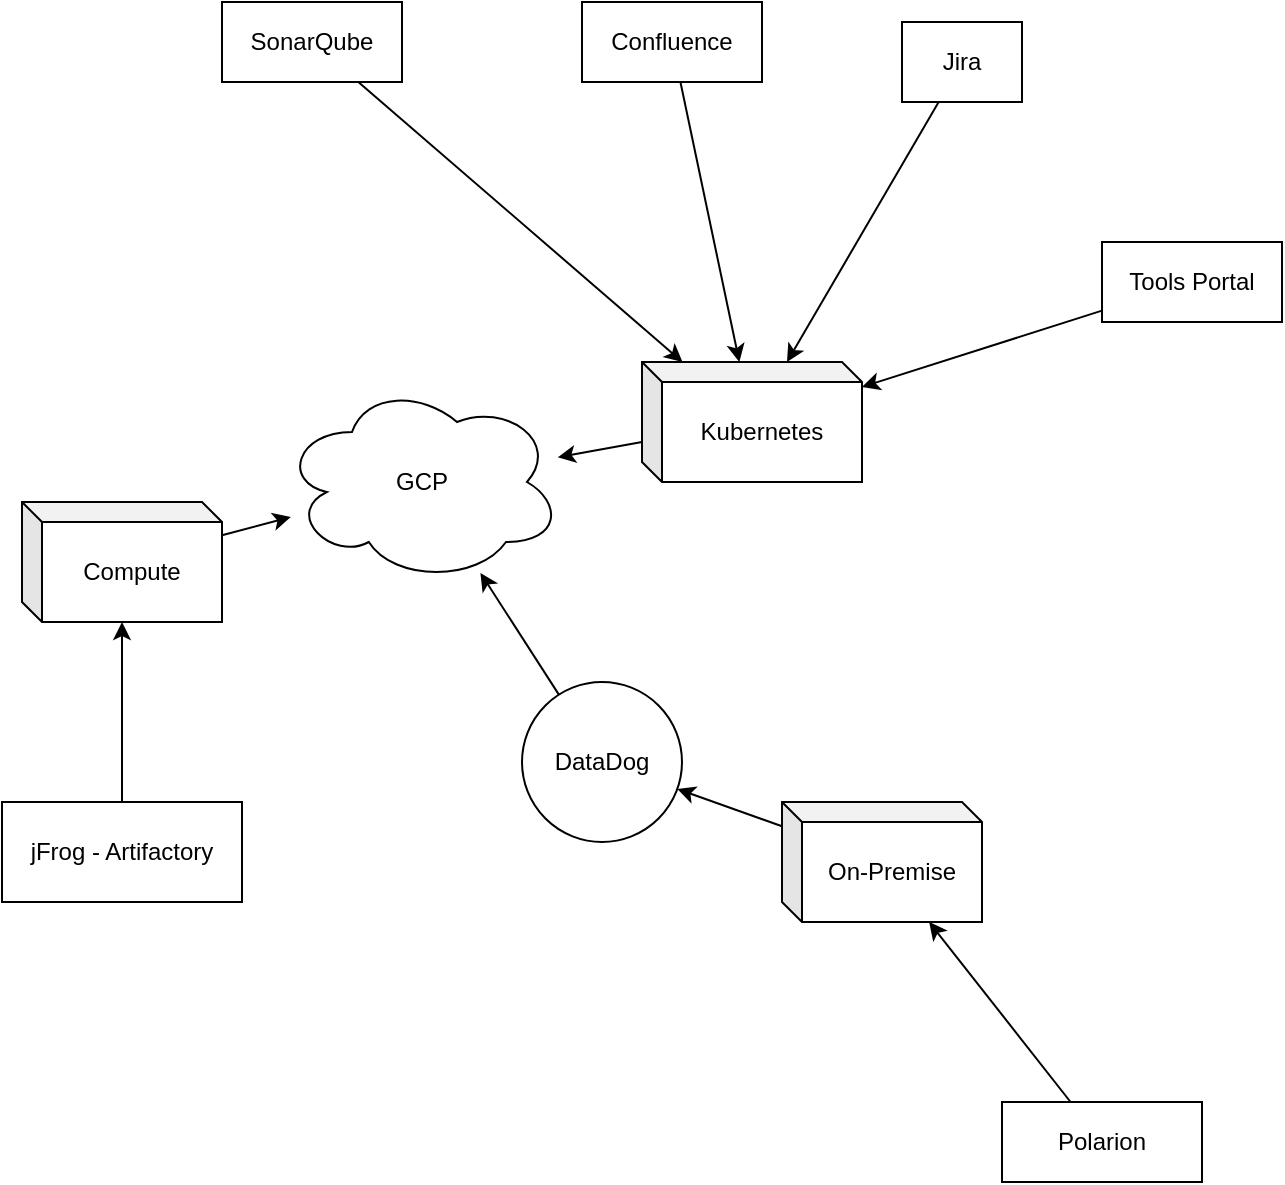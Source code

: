 <mxfile version="24.7.10">
  <diagram name="Page-1" id="t0HAGMEWk1PGnPud9-cK">
    <mxGraphModel dx="1386" dy="783" grid="1" gridSize="10" guides="1" tooltips="1" connect="1" arrows="1" fold="1" page="1" pageScale="1" pageWidth="850" pageHeight="1100" math="0" shadow="0">
      <root>
        <mxCell id="0" />
        <mxCell id="1" parent="0" />
        <mxCell id="OSKH0DfVaSWMa6SUT9Fs-21" style="rounded=0;orthogonalLoop=1;jettySize=auto;html=1;" edge="1" parent="1" source="OSKH0DfVaSWMa6SUT9Fs-1" target="OSKH0DfVaSWMa6SUT9Fs-2">
          <mxGeometry relative="1" as="geometry" />
        </mxCell>
        <mxCell id="OSKH0DfVaSWMa6SUT9Fs-1" value="DataDog" style="ellipse;whiteSpace=wrap;html=1;aspect=fixed;" vertex="1" parent="1">
          <mxGeometry x="330" y="390" width="80" height="80" as="geometry" />
        </mxCell>
        <mxCell id="OSKH0DfVaSWMa6SUT9Fs-2" value="GCP" style="ellipse;shape=cloud;whiteSpace=wrap;html=1;" vertex="1" parent="1">
          <mxGeometry x="210" y="240" width="140" height="100" as="geometry" />
        </mxCell>
        <mxCell id="OSKH0DfVaSWMa6SUT9Fs-14" style="rounded=0;orthogonalLoop=1;jettySize=auto;html=1;" edge="1" parent="1" source="OSKH0DfVaSWMa6SUT9Fs-4" target="OSKH0DfVaSWMa6SUT9Fs-10">
          <mxGeometry relative="1" as="geometry" />
        </mxCell>
        <mxCell id="OSKH0DfVaSWMa6SUT9Fs-4" value="SonarQube" style="shape=label;whiteSpace=wrap;html=1;boundedLbl=1;backgroundOutline=1;darkOpacity=0.05;darkOpacity2=0.1;rounded=0;" vertex="1" parent="1">
          <mxGeometry x="180" y="50" width="90" height="40" as="geometry" />
        </mxCell>
        <mxCell id="OSKH0DfVaSWMa6SUT9Fs-15" style="rounded=0;orthogonalLoop=1;jettySize=auto;html=1;" edge="1" parent="1" source="OSKH0DfVaSWMa6SUT9Fs-5" target="OSKH0DfVaSWMa6SUT9Fs-10">
          <mxGeometry relative="1" as="geometry" />
        </mxCell>
        <mxCell id="OSKH0DfVaSWMa6SUT9Fs-5" value="Confluence" style="shape=label;whiteSpace=wrap;html=1;boundedLbl=1;backgroundOutline=1;darkOpacity=0.05;darkOpacity2=0.1;rounded=0;" vertex="1" parent="1">
          <mxGeometry x="360" y="50" width="90" height="40" as="geometry" />
        </mxCell>
        <mxCell id="OSKH0DfVaSWMa6SUT9Fs-16" style="rounded=0;orthogonalLoop=1;jettySize=auto;html=1;" edge="1" parent="1" source="OSKH0DfVaSWMa6SUT9Fs-6" target="OSKH0DfVaSWMa6SUT9Fs-10">
          <mxGeometry relative="1" as="geometry" />
        </mxCell>
        <mxCell id="OSKH0DfVaSWMa6SUT9Fs-6" value="Jira" style="shape=label;whiteSpace=wrap;html=1;boundedLbl=1;backgroundOutline=1;darkOpacity=0.05;darkOpacity2=0.1;rounded=0;" vertex="1" parent="1">
          <mxGeometry x="520" y="60" width="60" height="40" as="geometry" />
        </mxCell>
        <mxCell id="OSKH0DfVaSWMa6SUT9Fs-17" style="rounded=0;orthogonalLoop=1;jettySize=auto;html=1;" edge="1" parent="1" source="OSKH0DfVaSWMa6SUT9Fs-7" target="OSKH0DfVaSWMa6SUT9Fs-10">
          <mxGeometry relative="1" as="geometry" />
        </mxCell>
        <mxCell id="OSKH0DfVaSWMa6SUT9Fs-7" value="Tools Portal" style="shape=label;whiteSpace=wrap;html=1;boundedLbl=1;backgroundOutline=1;darkOpacity=0.05;darkOpacity2=0.1;rounded=0;" vertex="1" parent="1">
          <mxGeometry x="620" y="170" width="90" height="40" as="geometry" />
        </mxCell>
        <mxCell id="OSKH0DfVaSWMa6SUT9Fs-19" style="rounded=0;orthogonalLoop=1;jettySize=auto;html=1;" edge="1" parent="1" source="OSKH0DfVaSWMa6SUT9Fs-8" target="OSKH0DfVaSWMa6SUT9Fs-18">
          <mxGeometry relative="1" as="geometry" />
        </mxCell>
        <mxCell id="OSKH0DfVaSWMa6SUT9Fs-8" value="Polarion" style="shape=label;whiteSpace=wrap;html=1;boundedLbl=1;backgroundOutline=1;darkOpacity=0.05;darkOpacity2=0.1;rounded=0;" vertex="1" parent="1">
          <mxGeometry x="570" y="600" width="100" height="40" as="geometry" />
        </mxCell>
        <mxCell id="OSKH0DfVaSWMa6SUT9Fs-12" style="rounded=0;orthogonalLoop=1;jettySize=auto;html=1;" edge="1" parent="1" source="OSKH0DfVaSWMa6SUT9Fs-9" target="OSKH0DfVaSWMa6SUT9Fs-11">
          <mxGeometry relative="1" as="geometry" />
        </mxCell>
        <mxCell id="OSKH0DfVaSWMa6SUT9Fs-9" value="jFrog - Artifactory" style="shape=label;whiteSpace=wrap;html=1;boundedLbl=1;backgroundOutline=1;darkOpacity=0.05;darkOpacity2=0.1;rounded=0;" vertex="1" parent="1">
          <mxGeometry x="70" y="450" width="120" height="50" as="geometry" />
        </mxCell>
        <mxCell id="OSKH0DfVaSWMa6SUT9Fs-22" style="rounded=0;orthogonalLoop=1;jettySize=auto;html=1;" edge="1" parent="1" source="OSKH0DfVaSWMa6SUT9Fs-10" target="OSKH0DfVaSWMa6SUT9Fs-2">
          <mxGeometry relative="1" as="geometry" />
        </mxCell>
        <mxCell id="OSKH0DfVaSWMa6SUT9Fs-10" value="Kubernetes" style="shape=cube;whiteSpace=wrap;html=1;boundedLbl=1;backgroundOutline=1;darkOpacity=0.05;darkOpacity2=0.1;size=10;" vertex="1" parent="1">
          <mxGeometry x="390" y="230" width="110" height="60" as="geometry" />
        </mxCell>
        <mxCell id="OSKH0DfVaSWMa6SUT9Fs-13" style="rounded=0;orthogonalLoop=1;jettySize=auto;html=1;" edge="1" parent="1" source="OSKH0DfVaSWMa6SUT9Fs-11" target="OSKH0DfVaSWMa6SUT9Fs-2">
          <mxGeometry relative="1" as="geometry" />
        </mxCell>
        <mxCell id="OSKH0DfVaSWMa6SUT9Fs-11" value="Compute" style="shape=cube;whiteSpace=wrap;html=1;boundedLbl=1;backgroundOutline=1;darkOpacity=0.05;darkOpacity2=0.1;size=10;" vertex="1" parent="1">
          <mxGeometry x="80" y="300" width="100" height="60" as="geometry" />
        </mxCell>
        <mxCell id="OSKH0DfVaSWMa6SUT9Fs-20" style="rounded=0;orthogonalLoop=1;jettySize=auto;html=1;" edge="1" parent="1" source="OSKH0DfVaSWMa6SUT9Fs-18" target="OSKH0DfVaSWMa6SUT9Fs-1">
          <mxGeometry relative="1" as="geometry" />
        </mxCell>
        <mxCell id="OSKH0DfVaSWMa6SUT9Fs-18" value="On-Premise" style="shape=cube;whiteSpace=wrap;html=1;boundedLbl=1;backgroundOutline=1;darkOpacity=0.05;darkOpacity2=0.1;size=10;" vertex="1" parent="1">
          <mxGeometry x="460" y="450" width="100" height="60" as="geometry" />
        </mxCell>
      </root>
    </mxGraphModel>
  </diagram>
</mxfile>
